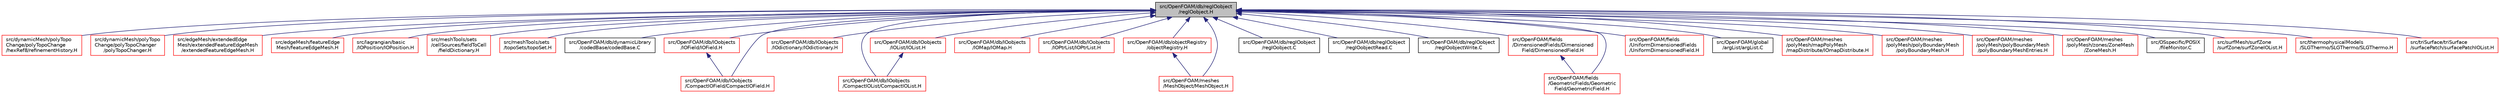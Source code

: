 digraph "src/OpenFOAM/db/regIOobject/regIOobject.H"
{
  bgcolor="transparent";
  edge [fontname="Helvetica",fontsize="10",labelfontname="Helvetica",labelfontsize="10"];
  node [fontname="Helvetica",fontsize="10",shape=record];
  Node79 [label="src/OpenFOAM/db/regIOobject\l/regIOobject.H",height=0.2,width=0.4,color="black", fillcolor="grey75", style="filled", fontcolor="black"];
  Node79 -> Node80 [dir="back",color="midnightblue",fontsize="10",style="solid",fontname="Helvetica"];
  Node80 [label="src/dynamicMesh/polyTopo\lChange/polyTopoChange\l/hexRef8/refinementHistory.H",height=0.2,width=0.4,color="red",URL="$a00767.html"];
  Node79 -> Node128 [dir="back",color="midnightblue",fontsize="10",style="solid",fontname="Helvetica"];
  Node128 [label="src/dynamicMesh/polyTopo\lChange/polyTopoChanger\l/polyTopoChanger.H",height=0.2,width=0.4,color="red",URL="$a00860.html"];
  Node79 -> Node163 [dir="back",color="midnightblue",fontsize="10",style="solid",fontname="Helvetica"];
  Node163 [label="src/edgeMesh/extendedEdge\lMesh/extendedFeatureEdgeMesh\l/extendedFeatureEdgeMesh.H",height=0.2,width=0.4,color="red",URL="$a01022.html"];
  Node79 -> Node180 [dir="back",color="midnightblue",fontsize="10",style="solid",fontname="Helvetica"];
  Node180 [label="src/edgeMesh/featureEdge\lMesh/featureEdgeMesh.H",height=0.2,width=0.4,color="red",URL="$a01034.html"];
  Node79 -> Node183 [dir="back",color="midnightblue",fontsize="10",style="solid",fontname="Helvetica"];
  Node183 [label="src/lagrangian/basic\l/IOPosition/IOPosition.H",height=0.2,width=0.4,color="red",URL="$a05561.html"];
  Node79 -> Node188 [dir="back",color="midnightblue",fontsize="10",style="solid",fontname="Helvetica"];
  Node188 [label="src/meshTools/sets\l/cellSources/fieldToCell\l/fieldDictionary.H",height=0.2,width=0.4,color="red",URL="$a08582.html"];
  Node79 -> Node190 [dir="back",color="midnightblue",fontsize="10",style="solid",fontname="Helvetica"];
  Node190 [label="src/meshTools/sets\l/topoSets/topoSet.H",height=0.2,width=0.4,color="red",URL="$a08846.html"];
  Node79 -> Node296 [dir="back",color="midnightblue",fontsize="10",style="solid",fontname="Helvetica"];
  Node296 [label="src/OpenFOAM/db/dynamicLibrary\l/codedBase/codedBase.C",height=0.2,width=0.4,color="black",URL="$a09599.html"];
  Node79 -> Node297 [dir="back",color="midnightblue",fontsize="10",style="solid",fontname="Helvetica"];
  Node297 [label="src/OpenFOAM/db/IOobjects\l/CompactIOField/CompactIOField.H",height=0.2,width=0.4,color="red",URL="$a09737.html"];
  Node79 -> Node460 [dir="back",color="midnightblue",fontsize="10",style="solid",fontname="Helvetica"];
  Node460 [label="src/OpenFOAM/db/IOobjects\l/CompactIOList/CompactIOList.H",height=0.2,width=0.4,color="red",URL="$a09743.html"];
  Node79 -> Node2694 [dir="back",color="midnightblue",fontsize="10",style="solid",fontname="Helvetica"];
  Node2694 [label="src/OpenFOAM/db/IOobjects\l/IOdictionary/IOdictionary.H",height=0.2,width=0.4,color="red",URL="$a09749.html"];
  Node79 -> Node3138 [dir="back",color="midnightblue",fontsize="10",style="solid",fontname="Helvetica"];
  Node3138 [label="src/OpenFOAM/db/IOobjects\l/IOField/IOField.H",height=0.2,width=0.4,color="red",URL="$a09758.html"];
  Node3138 -> Node297 [dir="back",color="midnightblue",fontsize="10",style="solid",fontname="Helvetica"];
  Node79 -> Node3164 [dir="back",color="midnightblue",fontsize="10",style="solid",fontname="Helvetica"];
  Node3164 [label="src/OpenFOAM/db/IOobjects\l/IOList/IOList.H",height=0.2,width=0.4,color="red",URL="$a09764.html"];
  Node3164 -> Node460 [dir="back",color="midnightblue",fontsize="10",style="solid",fontname="Helvetica"];
  Node79 -> Node3189 [dir="back",color="midnightblue",fontsize="10",style="solid",fontname="Helvetica"];
  Node3189 [label="src/OpenFOAM/db/IOobjects\l/IOMap/IOMap.H",height=0.2,width=0.4,color="red",URL="$a09770.html"];
  Node79 -> Node3192 [dir="back",color="midnightblue",fontsize="10",style="solid",fontname="Helvetica"];
  Node3192 [label="src/OpenFOAM/db/IOobjects\l/IOPtrList/IOPtrList.H",height=0.2,width=0.4,color="red",URL="$a09779.html"];
  Node79 -> Node3194 [dir="back",color="midnightblue",fontsize="10",style="solid",fontname="Helvetica"];
  Node3194 [label="src/OpenFOAM/db/objectRegistry\l/objectRegistry.H",height=0.2,width=0.4,color="red",URL="$a09968.html"];
  Node3194 -> Node3340 [dir="back",color="midnightblue",fontsize="10",style="solid",fontname="Helvetica"];
  Node3340 [label="src/OpenFOAM/meshes\l/MeshObject/MeshObject.H",height=0.2,width=0.4,color="red",URL="$a11933.html"];
  Node79 -> Node2421 [dir="back",color="midnightblue",fontsize="10",style="solid",fontname="Helvetica"];
  Node2421 [label="src/OpenFOAM/db/regIOobject\l/regIOobject.C",height=0.2,width=0.4,color="black",URL="$a09974.html"];
  Node79 -> Node3033 [dir="back",color="midnightblue",fontsize="10",style="solid",fontname="Helvetica"];
  Node3033 [label="src/OpenFOAM/db/regIOobject\l/regIOobjectRead.C",height=0.2,width=0.4,color="black",URL="$a09983.html"];
  Node79 -> Node3034 [dir="back",color="midnightblue",fontsize="10",style="solid",fontname="Helvetica"];
  Node3034 [label="src/OpenFOAM/db/regIOobject\l/regIOobjectWrite.C",height=0.2,width=0.4,color="black",URL="$a09986.html",tooltip="write function for regIOobjects "];
  Node79 -> Node3392 [dir="back",color="midnightblue",fontsize="10",style="solid",fontname="Helvetica"];
  Node3392 [label="src/OpenFOAM/fields\l/DimensionedFields/Dimensioned\lField/DimensionedField.H",height=0.2,width=0.4,color="red",URL="$a10124.html"];
  Node3392 -> Node3716 [dir="back",color="midnightblue",fontsize="10",style="solid",fontname="Helvetica"];
  Node3716 [label="src/OpenFOAM/fields\l/GeometricFields/Geometric\lField/GeometricField.H",height=0.2,width=0.4,color="red",URL="$a10523.html"];
  Node79 -> Node3716 [dir="back",color="midnightblue",fontsize="10",style="solid",fontname="Helvetica"];
  Node79 -> Node3819 [dir="back",color="midnightblue",fontsize="10",style="solid",fontname="Helvetica"];
  Node3819 [label="src/OpenFOAM/fields\l/UniformDimensionedFields\l/UniformDimensionedField.H",height=0.2,width=0.4,color="red",URL="$a10895.html"];
  Node79 -> Node3827 [dir="back",color="midnightblue",fontsize="10",style="solid",fontname="Helvetica"];
  Node3827 [label="src/OpenFOAM/global\l/argList/argList.C",height=0.2,width=0.4,color="black",URL="$a10904.html"];
  Node79 -> Node3340 [dir="back",color="midnightblue",fontsize="10",style="solid",fontname="Helvetica"];
  Node79 -> Node3828 [dir="back",color="midnightblue",fontsize="10",style="solid",fontname="Helvetica"];
  Node3828 [label="src/OpenFOAM/meshes\l/polyMesh/mapPolyMesh\l/mapDistribute/IOmapDistribute.H",height=0.2,width=0.4,color="red",URL="$a12329.html"];
  Node79 -> Node3830 [dir="back",color="midnightblue",fontsize="10",style="solid",fontname="Helvetica"];
  Node3830 [label="src/OpenFOAM/meshes\l/polyMesh/polyBoundaryMesh\l/polyBoundaryMesh.H",height=0.2,width=0.4,color="red",URL="$a12383.html"];
  Node79 -> Node3850 [dir="back",color="midnightblue",fontsize="10",style="solid",fontname="Helvetica"];
  Node3850 [label="src/OpenFOAM/meshes\l/polyMesh/polyBoundaryMesh\l/polyBoundaryMeshEntries.H",height=0.2,width=0.4,color="red",URL="$a12389.html"];
  Node79 -> Node3853 [dir="back",color="midnightblue",fontsize="10",style="solid",fontname="Helvetica"];
  Node3853 [label="src/OpenFOAM/meshes\l/polyMesh/zones/ZoneMesh\l/ZoneMesh.H",height=0.2,width=0.4,color="red",URL="$a12608.html"];
  Node79 -> Node3858 [dir="back",color="midnightblue",fontsize="10",style="solid",fontname="Helvetica"];
  Node3858 [label="src/OSspecific/POSIX\l/fileMonitor.C",height=0.2,width=0.4,color="black",URL="$a13751.html"];
  Node79 -> Node3859 [dir="back",color="midnightblue",fontsize="10",style="solid",fontname="Helvetica"];
  Node3859 [label="src/surfMesh/surfZone\l/surfZone/surfZoneIOList.H",height=0.2,width=0.4,color="red",URL="$a15641.html"];
  Node79 -> Node1698 [dir="back",color="midnightblue",fontsize="10",style="solid",fontname="Helvetica"];
  Node1698 [label="src/thermophysicalModels\l/SLGThermo/SLGThermo/SLGThermo.H",height=0.2,width=0.4,color="red",URL="$a16712.html"];
  Node79 -> Node3861 [dir="back",color="midnightblue",fontsize="10",style="solid",fontname="Helvetica"];
  Node3861 [label="src/triSurface/triSurface\l/surfacePatch/surfacePatchIOList.H",height=0.2,width=0.4,color="red",URL="$a17516.html"];
}
